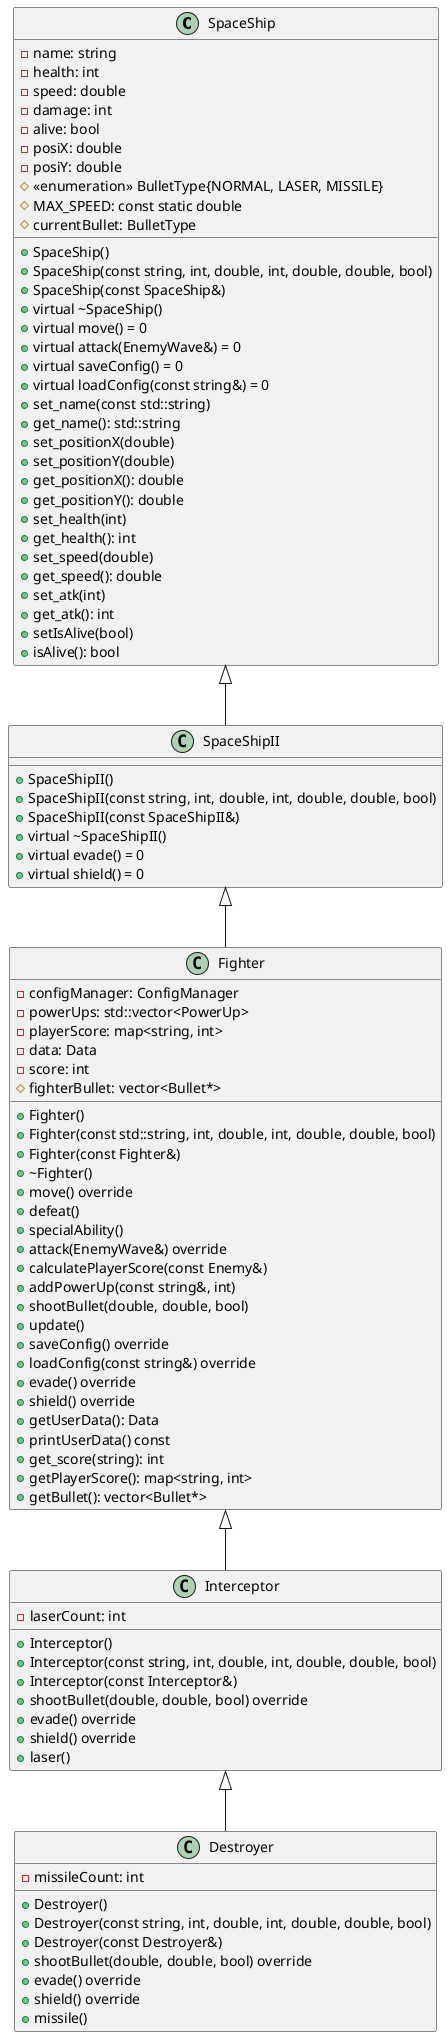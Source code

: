 @startuml

class SpaceShip {
  -name: string
  -health: int
  -speed: double
  -damage: int
  -alive: bool
  -posiX: double
  -posiY: double
  #<<enumeration>> BulletType{NORMAL, LASER, MISSILE}
  #MAX_SPEED: const static double
  #currentBullet: BulletType
  +SpaceShip()
  +SpaceShip(const string, int, double, int, double, double, bool)
  +SpaceShip(const SpaceShip&)
  +virtual ~SpaceShip()
  +virtual move() = 0
  +virtual attack(EnemyWave&) = 0
  +virtual saveConfig() = 0
  +virtual loadConfig(const string&) = 0
  +set_name(const std::string)
  +get_name(): std::string
  +set_positionX(double)
  +set_positionY(double)
  +get_positionX(): double
  +get_positionY(): double
  +set_health(int)
  +get_health(): int
  +set_speed(double)
  +get_speed(): double
  +set_atk(int)
  +get_atk(): int
  +setIsAlive(bool)
  +isAlive(): bool
}

class SpaceShipII {
  +SpaceShipII()
  +SpaceShipII(const string, int, double, int, double, double, bool)
  +SpaceShipII(const SpaceShipII&)
  +virtual ~SpaceShipII()
  +virtual evade() = 0
  +virtual shield() = 0
}

class Fighter {
  -configManager: ConfigManager
  -powerUps: std::vector<PowerUp>
  -playerScore: map<string, int>
  -data: Data
  -score: int
  #fighterBullet: vector<Bullet*>
  +Fighter()
  +Fighter(const std::string, int, double, int, double, double, bool)
  +Fighter(const Fighter&)
  +~Fighter()
  +move() override
  +defeat()
  +specialAbility()
  +attack(EnemyWave&) override
  +calculatePlayerScore(const Enemy&)
  +addPowerUp(const string&, int)
  +shootBullet(double, double, bool)
  +update()
  +saveConfig() override
  +loadConfig(const string&) override
  +evade() override
  +shield() override
  +getUserData(): Data
  +printUserData() const
  +get_score(string): int
  +getPlayerScore(): map<string, int>
  +getBullet(): vector<Bullet*>
}


class Interceptor {
  -laserCount: int
  +Interceptor()
  +Interceptor(const string, int, double, int, double, double, bool)
  +Interceptor(const Interceptor&)
  +shootBullet(double, double, bool) override
  +evade() override
  +shield() override
  +laser()
}


class Destroyer {
  -missileCount: int
  +Destroyer()
  +Destroyer(const string, int, double, int, double, double, bool)
  +Destroyer(const Destroyer&)
  +shootBullet(double, double, bool) override
  +evade() override
  +shield() override
  +missile()
}

SpaceShip <|-- SpaceShipII
SpaceShipII <|-- Fighter
Fighter <|-- Interceptor
Interceptor <|-- Destroyer
@enduml
